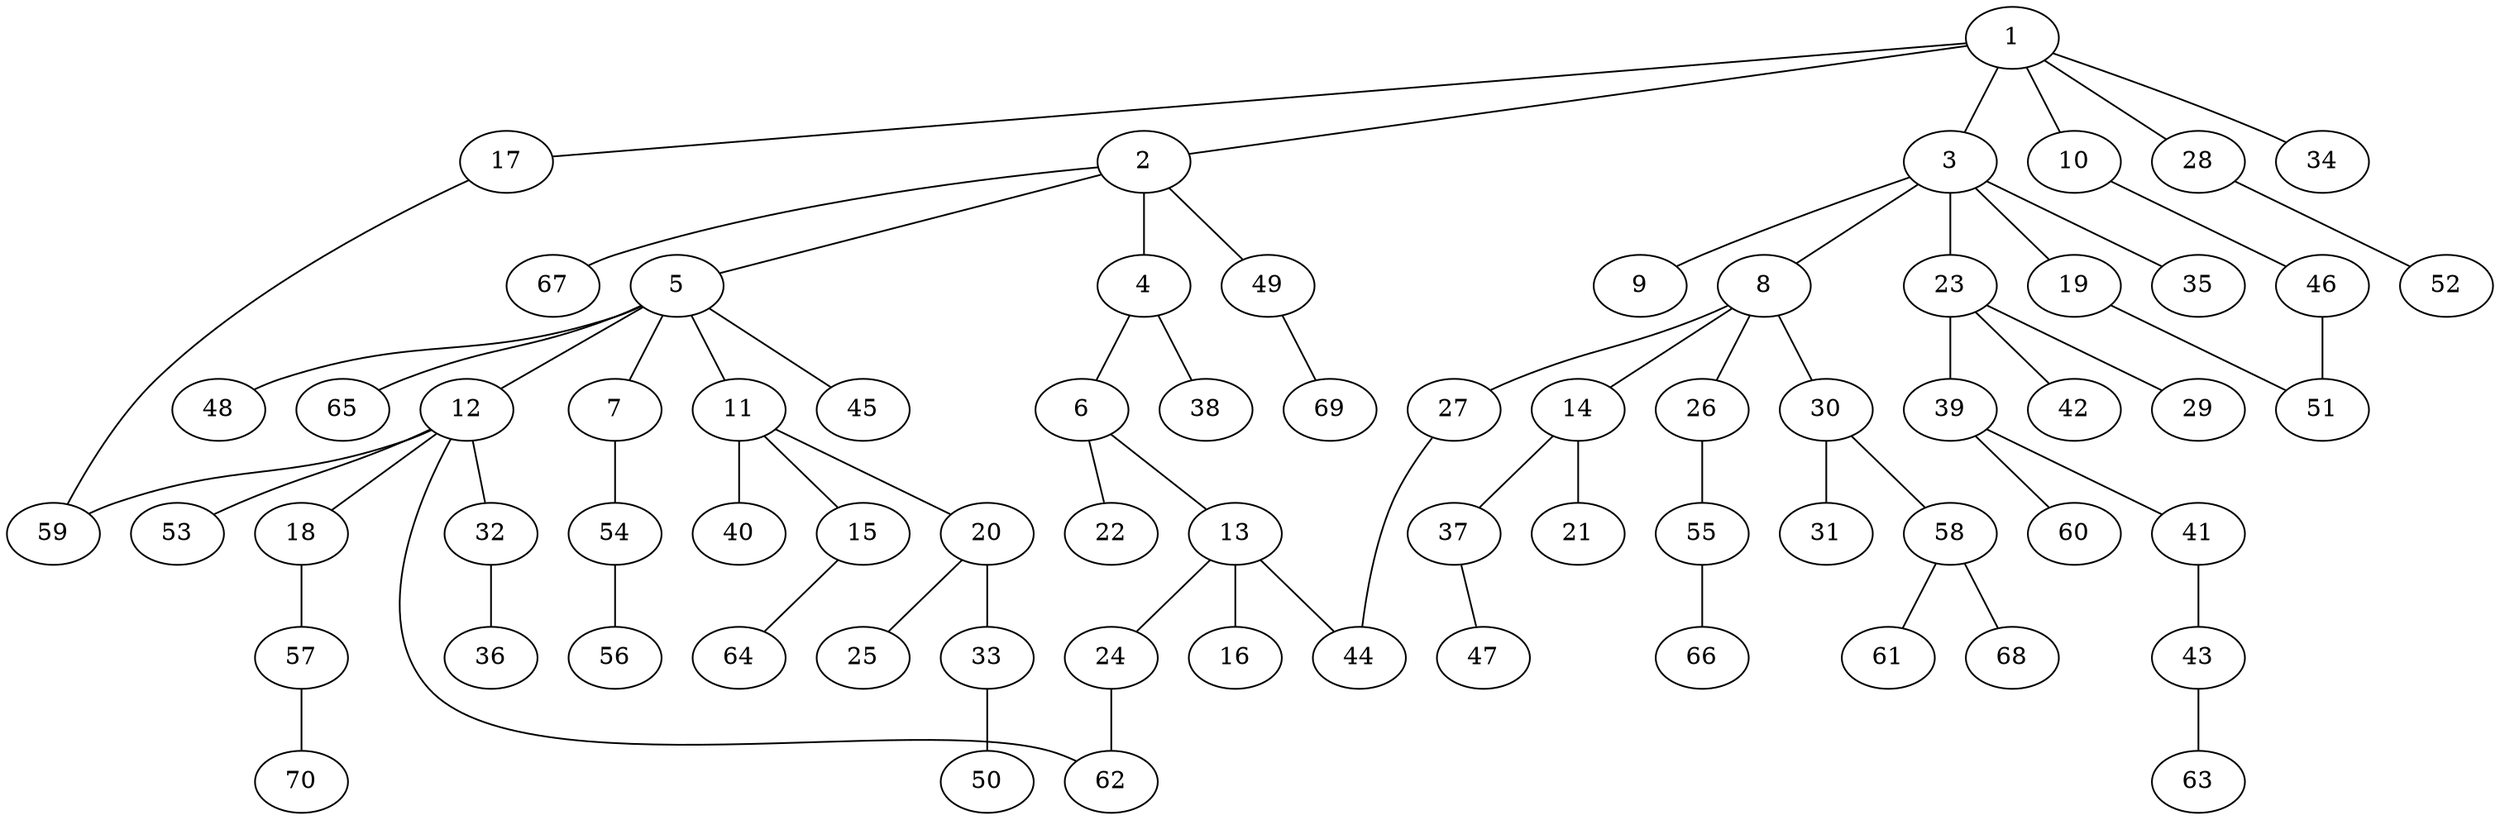 graph graphname {1--2
1--3
1--10
1--17
1--28
1--34
2--4
2--5
2--49
2--67
3--8
3--9
3--19
3--23
3--35
4--6
4--38
5--7
5--11
5--12
5--45
5--48
5--65
6--13
6--22
7--54
8--14
8--26
8--27
8--30
10--46
11--15
11--20
11--40
12--18
12--32
12--53
12--59
12--62
13--16
13--24
13--44
14--21
14--37
15--64
17--59
18--57
19--51
20--25
20--33
23--29
23--39
23--42
24--62
26--55
27--44
28--52
30--31
30--58
32--36
33--50
37--47
39--41
39--60
41--43
43--63
46--51
49--69
54--56
55--66
57--70
58--61
58--68
}